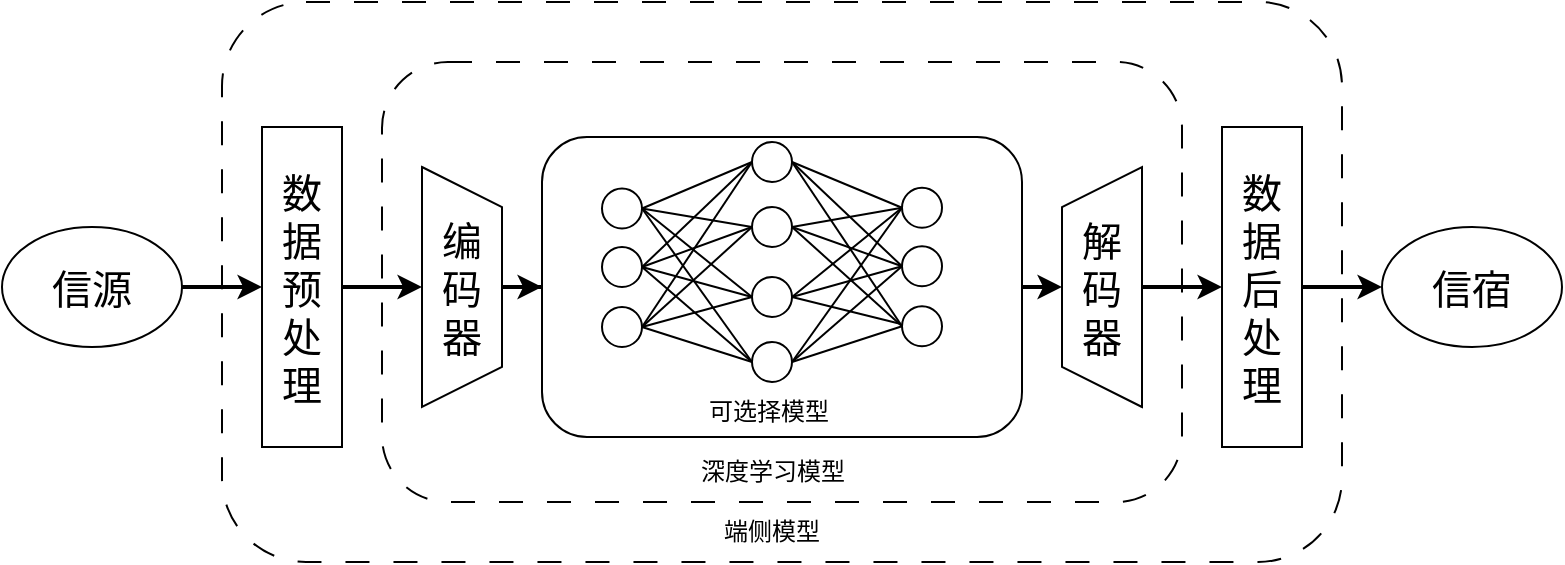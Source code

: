 <mxfile version="28.0.4">
  <diagram name="第 1 页" id="zTM7Fz_Ky5KCW-VfFxfZ">
    <mxGraphModel dx="1181" dy="648" grid="1" gridSize="10" guides="1" tooltips="1" connect="1" arrows="1" fold="1" page="1" pageScale="1" pageWidth="827" pageHeight="1169" math="0" shadow="0">
      <root>
        <mxCell id="0" />
        <mxCell id="1" parent="0" />
        <mxCell id="ga3Nk_4LsBXcovF3Ledx-15" value="" style="rounded=1;whiteSpace=wrap;html=1;dashed=1;dashPattern=12 12;" vertex="1" parent="1">
          <mxGeometry x="140" y="160" width="560" height="280" as="geometry" />
        </mxCell>
        <mxCell id="ga3Nk_4LsBXcovF3Ledx-2" value="" style="rounded=1;whiteSpace=wrap;html=1;dashed=1;dashPattern=12 12;" vertex="1" parent="1">
          <mxGeometry x="220" y="190" width="400" height="220" as="geometry" />
        </mxCell>
        <mxCell id="ga3Nk_4LsBXcovF3Ledx-1" value="" style="rounded=1;whiteSpace=wrap;html=1;" vertex="1" parent="1">
          <mxGeometry x="300" y="227.5" width="240" height="150" as="geometry" />
        </mxCell>
        <mxCell id="ga3Nk_4LsBXcovF3Ledx-8" style="edgeStyle=orthogonalEdgeStyle;rounded=0;orthogonalLoop=1;jettySize=auto;html=1;entryX=0;entryY=0.5;entryDx=0;entryDy=0;strokeWidth=2;" edge="1" parent="1" source="ga3Nk_4LsBXcovF3Ledx-5" target="ga3Nk_4LsBXcovF3Ledx-6">
          <mxGeometry relative="1" as="geometry" />
        </mxCell>
        <mxCell id="ga3Nk_4LsBXcovF3Ledx-5" value="&lt;font style=&quot;font-size: 20px;&quot;&gt;信源&lt;/font&gt;" style="ellipse;whiteSpace=wrap;html=1;aspect=fixed;flipV=1;flipH=1;" vertex="1" parent="1">
          <mxGeometry x="30" y="272.5" width="90" height="60" as="geometry" />
        </mxCell>
        <mxCell id="ga3Nk_4LsBXcovF3Ledx-11" style="edgeStyle=orthogonalEdgeStyle;rounded=0;orthogonalLoop=1;jettySize=auto;html=1;entryX=0.5;entryY=1;entryDx=0;entryDy=0;strokeWidth=2;" edge="1" parent="1" source="ga3Nk_4LsBXcovF3Ledx-6" target="ga3Nk_4LsBXcovF3Ledx-13">
          <mxGeometry relative="1" as="geometry">
            <mxPoint x="240" y="302.5" as="targetPoint" />
          </mxGeometry>
        </mxCell>
        <mxCell id="ga3Nk_4LsBXcovF3Ledx-6" value="&lt;font style=&quot;font-size: 20px;&quot; face=&quot;Helvetica&quot;&gt;数据预处理&lt;/font&gt;" style="rounded=0;whiteSpace=wrap;html=1;flipH=1;flipV=0;direction=east;container=0;" vertex="1" parent="1">
          <mxGeometry x="160" y="222.5" width="40" height="160" as="geometry" />
        </mxCell>
        <mxCell id="ga3Nk_4LsBXcovF3Ledx-44" style="edgeStyle=orthogonalEdgeStyle;rounded=0;orthogonalLoop=1;jettySize=auto;html=1;entryX=0;entryY=0.5;entryDx=0;entryDy=0;strokeWidth=2;" edge="1" parent="1" source="ga3Nk_4LsBXcovF3Ledx-13" target="ga3Nk_4LsBXcovF3Ledx-1">
          <mxGeometry relative="1" as="geometry" />
        </mxCell>
        <mxCell id="ga3Nk_4LsBXcovF3Ledx-13" value="&lt;font style=&quot;font-size: 20px;&quot;&gt;编码器&lt;/font&gt;" style="shape=trapezoid;perimeter=trapezoidPerimeter;whiteSpace=wrap;html=1;fixedSize=1;direction=south;" vertex="1" parent="1">
          <mxGeometry x="240" y="242.5" width="40" height="120" as="geometry" />
        </mxCell>
        <mxCell id="ga3Nk_4LsBXcovF3Ledx-35" style="edgeStyle=orthogonalEdgeStyle;rounded=0;orthogonalLoop=1;jettySize=auto;html=1;entryX=0;entryY=0.5;entryDx=0;entryDy=0;strokeWidth=2;" edge="1" parent="1" source="ga3Nk_4LsBXcovF3Ledx-14" target="ga3Nk_4LsBXcovF3Ledx-33">
          <mxGeometry relative="1" as="geometry" />
        </mxCell>
        <mxCell id="ga3Nk_4LsBXcovF3Ledx-14" value="&lt;font style=&quot;font-size: 20px;&quot;&gt;解码器&lt;/font&gt;" style="shape=trapezoid;perimeter=trapezoidPerimeter;whiteSpace=wrap;html=1;fixedSize=1;direction=north;" vertex="1" parent="1">
          <mxGeometry x="560" y="242.5" width="40" height="120" as="geometry" />
        </mxCell>
        <mxCell id="ga3Nk_4LsBXcovF3Ledx-18" value="" style="ellipse;whiteSpace=wrap;html=1;aspect=fixed;" vertex="1" parent="1">
          <mxGeometry x="405" y="230" width="20" height="20" as="geometry" />
        </mxCell>
        <mxCell id="ga3Nk_4LsBXcovF3Ledx-19" value="" style="ellipse;whiteSpace=wrap;html=1;aspect=fixed;" vertex="1" parent="1">
          <mxGeometry x="405" y="262.5" width="20" height="20" as="geometry" />
        </mxCell>
        <mxCell id="ga3Nk_4LsBXcovF3Ledx-20" value="" style="ellipse;whiteSpace=wrap;html=1;aspect=fixed;" vertex="1" parent="1">
          <mxGeometry x="405" y="297.5" width="20" height="20" as="geometry" />
        </mxCell>
        <mxCell id="ga3Nk_4LsBXcovF3Ledx-21" value="" style="ellipse;whiteSpace=wrap;html=1;aspect=fixed;" vertex="1" parent="1">
          <mxGeometry x="405" y="330" width="20" height="20" as="geometry" />
        </mxCell>
        <mxCell id="ga3Nk_4LsBXcovF3Ledx-32" value="&lt;font style=&quot;font-size: 20px;&quot;&gt;信宿&lt;/font&gt;" style="ellipse;whiteSpace=wrap;html=1;aspect=fixed;flipV=1;flipH=1;" vertex="1" parent="1">
          <mxGeometry x="720" y="272.5" width="90" height="60" as="geometry" />
        </mxCell>
        <mxCell id="ga3Nk_4LsBXcovF3Ledx-36" style="edgeStyle=orthogonalEdgeStyle;rounded=0;orthogonalLoop=1;jettySize=auto;html=1;entryX=0;entryY=0.5;entryDx=0;entryDy=0;strokeWidth=2;" edge="1" parent="1" source="ga3Nk_4LsBXcovF3Ledx-33" target="ga3Nk_4LsBXcovF3Ledx-32">
          <mxGeometry relative="1" as="geometry" />
        </mxCell>
        <mxCell id="ga3Nk_4LsBXcovF3Ledx-33" value="&lt;font style=&quot;font-size: 20px;&quot; face=&quot;Helvetica&quot;&gt;数据后处理&lt;/font&gt;" style="rounded=0;whiteSpace=wrap;html=1;flipH=1;flipV=0;direction=east;container=0;" vertex="1" parent="1">
          <mxGeometry x="640" y="222.5" width="40" height="160" as="geometry" />
        </mxCell>
        <mxCell id="ga3Nk_4LsBXcovF3Ledx-38" value="" style="ellipse;whiteSpace=wrap;html=1;aspect=fixed;" vertex="1" parent="1">
          <mxGeometry x="330" y="253.25" width="20" height="20" as="geometry" />
        </mxCell>
        <mxCell id="ga3Nk_4LsBXcovF3Ledx-39" value="" style="ellipse;whiteSpace=wrap;html=1;aspect=fixed;" vertex="1" parent="1">
          <mxGeometry x="330" y="282.5" width="20" height="20" as="geometry" />
        </mxCell>
        <mxCell id="ga3Nk_4LsBXcovF3Ledx-40" value="" style="ellipse;whiteSpace=wrap;html=1;aspect=fixed;" vertex="1" parent="1">
          <mxGeometry x="330" y="312.5" width="20" height="20" as="geometry" />
        </mxCell>
        <mxCell id="ga3Nk_4LsBXcovF3Ledx-47" value="" style="endArrow=none;html=1;rounded=0;exitX=1;exitY=0.5;exitDx=0;exitDy=0;entryX=0;entryY=0.5;entryDx=0;entryDy=0;" edge="1" parent="1" source="ga3Nk_4LsBXcovF3Ledx-38" target="ga3Nk_4LsBXcovF3Ledx-18">
          <mxGeometry width="50" height="50" relative="1" as="geometry">
            <mxPoint x="355" y="282.25" as="sourcePoint" />
            <mxPoint x="405" y="232.25" as="targetPoint" />
          </mxGeometry>
        </mxCell>
        <mxCell id="ga3Nk_4LsBXcovF3Ledx-48" value="" style="endArrow=none;html=1;rounded=0;exitX=1;exitY=0.5;exitDx=0;exitDy=0;entryX=0;entryY=0.5;entryDx=0;entryDy=0;" edge="1" parent="1" source="ga3Nk_4LsBXcovF3Ledx-38" target="ga3Nk_4LsBXcovF3Ledx-19">
          <mxGeometry width="50" height="50" relative="1" as="geometry">
            <mxPoint x="360" y="289" as="sourcePoint" />
            <mxPoint x="385" y="280" as="targetPoint" />
          </mxGeometry>
        </mxCell>
        <mxCell id="ga3Nk_4LsBXcovF3Ledx-49" value="" style="endArrow=none;html=1;rounded=0;exitX=1;exitY=0.5;exitDx=0;exitDy=0;entryX=0;entryY=0.5;entryDx=0;entryDy=0;" edge="1" parent="1" source="ga3Nk_4LsBXcovF3Ledx-38" target="ga3Nk_4LsBXcovF3Ledx-20">
          <mxGeometry width="50" height="50" relative="1" as="geometry">
            <mxPoint x="360" y="290" as="sourcePoint" />
            <mxPoint x="385" y="298" as="targetPoint" />
          </mxGeometry>
        </mxCell>
        <mxCell id="ga3Nk_4LsBXcovF3Ledx-50" value="" style="endArrow=none;html=1;rounded=0;exitX=1;exitY=0.5;exitDx=0;exitDy=0;entryX=0;entryY=0.5;entryDx=0;entryDy=0;" edge="1" parent="1" source="ga3Nk_4LsBXcovF3Ledx-38" target="ga3Nk_4LsBXcovF3Ledx-21">
          <mxGeometry width="50" height="50" relative="1" as="geometry">
            <mxPoint x="350" y="290" as="sourcePoint" />
            <mxPoint x="375" y="298" as="targetPoint" />
          </mxGeometry>
        </mxCell>
        <mxCell id="ga3Nk_4LsBXcovF3Ledx-51" value="" style="endArrow=none;html=1;rounded=0;exitX=1;exitY=0.5;exitDx=0;exitDy=0;entryX=0;entryY=0.5;entryDx=0;entryDy=0;" edge="1" parent="1" source="ga3Nk_4LsBXcovF3Ledx-39" target="ga3Nk_4LsBXcovF3Ledx-18">
          <mxGeometry width="50" height="50" relative="1" as="geometry">
            <mxPoint x="350" y="290" as="sourcePoint" />
            <mxPoint x="375" y="298" as="targetPoint" />
          </mxGeometry>
        </mxCell>
        <mxCell id="ga3Nk_4LsBXcovF3Ledx-52" value="" style="endArrow=none;html=1;rounded=0;exitX=1;exitY=0.5;exitDx=0;exitDy=0;entryX=0;entryY=0.5;entryDx=0;entryDy=0;" edge="1" parent="1" source="ga3Nk_4LsBXcovF3Ledx-39" target="ga3Nk_4LsBXcovF3Ledx-20">
          <mxGeometry width="50" height="50" relative="1" as="geometry">
            <mxPoint x="370" y="290" as="sourcePoint" />
            <mxPoint x="395" y="298" as="targetPoint" />
          </mxGeometry>
        </mxCell>
        <mxCell id="ga3Nk_4LsBXcovF3Ledx-53" value="" style="endArrow=none;html=1;rounded=0;exitX=1;exitY=0.5;exitDx=0;exitDy=0;entryX=0;entryY=0.5;entryDx=0;entryDy=0;" edge="1" parent="1" source="ga3Nk_4LsBXcovF3Ledx-39" target="ga3Nk_4LsBXcovF3Ledx-19">
          <mxGeometry width="50" height="50" relative="1" as="geometry">
            <mxPoint x="350" y="300" as="sourcePoint" />
            <mxPoint x="375" y="308" as="targetPoint" />
          </mxGeometry>
        </mxCell>
        <mxCell id="ga3Nk_4LsBXcovF3Ledx-54" value="" style="endArrow=none;html=1;rounded=0;exitX=1;exitY=0.5;exitDx=0;exitDy=0;entryX=0;entryY=0.5;entryDx=0;entryDy=0;" edge="1" parent="1" source="ga3Nk_4LsBXcovF3Ledx-39" target="ga3Nk_4LsBXcovF3Ledx-21">
          <mxGeometry width="50" height="50" relative="1" as="geometry">
            <mxPoint x="370" y="300" as="sourcePoint" />
            <mxPoint x="395" y="308" as="targetPoint" />
          </mxGeometry>
        </mxCell>
        <mxCell id="ga3Nk_4LsBXcovF3Ledx-55" value="" style="endArrow=none;html=1;rounded=0;exitX=1;exitY=0.5;exitDx=0;exitDy=0;entryX=0;entryY=0.5;entryDx=0;entryDy=0;" edge="1" parent="1" source="ga3Nk_4LsBXcovF3Ledx-40" target="ga3Nk_4LsBXcovF3Ledx-18">
          <mxGeometry width="50" height="50" relative="1" as="geometry">
            <mxPoint x="360" y="310" as="sourcePoint" />
            <mxPoint x="385" y="318" as="targetPoint" />
          </mxGeometry>
        </mxCell>
        <mxCell id="ga3Nk_4LsBXcovF3Ledx-56" value="" style="endArrow=none;html=1;rounded=0;exitX=1;exitY=0.5;exitDx=0;exitDy=0;entryX=0;entryY=0.5;entryDx=0;entryDy=0;" edge="1" parent="1" source="ga3Nk_4LsBXcovF3Ledx-40" target="ga3Nk_4LsBXcovF3Ledx-20">
          <mxGeometry width="50" height="50" relative="1" as="geometry">
            <mxPoint x="370" y="300" as="sourcePoint" />
            <mxPoint x="395" y="308" as="targetPoint" />
          </mxGeometry>
        </mxCell>
        <mxCell id="ga3Nk_4LsBXcovF3Ledx-57" value="" style="endArrow=none;html=1;rounded=0;exitX=1;exitY=0.5;exitDx=0;exitDy=0;entryX=0;entryY=0.5;entryDx=0;entryDy=0;" edge="1" parent="1" source="ga3Nk_4LsBXcovF3Ledx-40" target="ga3Nk_4LsBXcovF3Ledx-19">
          <mxGeometry width="50" height="50" relative="1" as="geometry">
            <mxPoint x="390" y="310" as="sourcePoint" />
            <mxPoint x="415" y="318" as="targetPoint" />
          </mxGeometry>
        </mxCell>
        <mxCell id="ga3Nk_4LsBXcovF3Ledx-58" value="" style="endArrow=none;html=1;rounded=0;exitX=1;exitY=0.5;exitDx=0;exitDy=0;entryX=0;entryY=0.5;entryDx=0;entryDy=0;" edge="1" parent="1" source="ga3Nk_4LsBXcovF3Ledx-40" target="ga3Nk_4LsBXcovF3Ledx-21">
          <mxGeometry width="50" height="50" relative="1" as="geometry">
            <mxPoint x="370" y="310" as="sourcePoint" />
            <mxPoint x="395" y="318" as="targetPoint" />
          </mxGeometry>
        </mxCell>
        <mxCell id="ga3Nk_4LsBXcovF3Ledx-59" value="" style="ellipse;whiteSpace=wrap;html=1;aspect=fixed;" vertex="1" parent="1">
          <mxGeometry x="480" y="252.87" width="20" height="20" as="geometry" />
        </mxCell>
        <mxCell id="ga3Nk_4LsBXcovF3Ledx-60" value="" style="ellipse;whiteSpace=wrap;html=1;aspect=fixed;" vertex="1" parent="1">
          <mxGeometry x="480" y="282.12" width="20" height="20" as="geometry" />
        </mxCell>
        <mxCell id="ga3Nk_4LsBXcovF3Ledx-61" value="" style="ellipse;whiteSpace=wrap;html=1;aspect=fixed;" vertex="1" parent="1">
          <mxGeometry x="480" y="312.12" width="20" height="20" as="geometry" />
        </mxCell>
        <mxCell id="ga3Nk_4LsBXcovF3Ledx-62" value="" style="endArrow=none;html=1;rounded=0;exitX=1;exitY=0.5;exitDx=0;exitDy=0;entryX=0;entryY=0.5;entryDx=0;entryDy=0;" edge="1" parent="1" source="ga3Nk_4LsBXcovF3Ledx-18" target="ga3Nk_4LsBXcovF3Ledx-60">
          <mxGeometry width="50" height="50" relative="1" as="geometry">
            <mxPoint x="420" y="284" as="sourcePoint" />
            <mxPoint x="475" y="260" as="targetPoint" />
          </mxGeometry>
        </mxCell>
        <mxCell id="ga3Nk_4LsBXcovF3Ledx-63" value="" style="endArrow=none;html=1;rounded=0;exitX=1;exitY=0.5;exitDx=0;exitDy=0;entryX=0;entryY=0.5;entryDx=0;entryDy=0;" edge="1" parent="1" source="ga3Nk_4LsBXcovF3Ledx-18" target="ga3Nk_4LsBXcovF3Ledx-59">
          <mxGeometry width="50" height="50" relative="1" as="geometry">
            <mxPoint x="460" y="280" as="sourcePoint" />
            <mxPoint x="515" y="333" as="targetPoint" />
          </mxGeometry>
        </mxCell>
        <mxCell id="ga3Nk_4LsBXcovF3Ledx-64" value="" style="endArrow=none;html=1;rounded=0;exitX=1;exitY=0.5;exitDx=0;exitDy=0;entryX=0;entryY=0.5;entryDx=0;entryDy=0;" edge="1" parent="1" source="ga3Nk_4LsBXcovF3Ledx-18" target="ga3Nk_4LsBXcovF3Ledx-61">
          <mxGeometry width="50" height="50" relative="1" as="geometry">
            <mxPoint x="460" y="260" as="sourcePoint" />
            <mxPoint x="515" y="283" as="targetPoint" />
          </mxGeometry>
        </mxCell>
        <mxCell id="ga3Nk_4LsBXcovF3Ledx-65" value="" style="endArrow=none;html=1;rounded=0;exitX=1;exitY=0.5;exitDx=0;exitDy=0;entryX=0;entryY=0.5;entryDx=0;entryDy=0;" edge="1" parent="1" source="ga3Nk_4LsBXcovF3Ledx-19" target="ga3Nk_4LsBXcovF3Ledx-59">
          <mxGeometry width="50" height="50" relative="1" as="geometry">
            <mxPoint x="450" y="300" as="sourcePoint" />
            <mxPoint x="505" y="383" as="targetPoint" />
          </mxGeometry>
        </mxCell>
        <mxCell id="ga3Nk_4LsBXcovF3Ledx-66" value="" style="endArrow=none;html=1;rounded=0;exitX=1;exitY=0.5;exitDx=0;exitDy=0;entryX=0;entryY=0.5;entryDx=0;entryDy=0;" edge="1" parent="1" source="ga3Nk_4LsBXcovF3Ledx-19" target="ga3Nk_4LsBXcovF3Ledx-60">
          <mxGeometry width="50" height="50" relative="1" as="geometry">
            <mxPoint x="450" y="280" as="sourcePoint" />
            <mxPoint x="505" y="270" as="targetPoint" />
          </mxGeometry>
        </mxCell>
        <mxCell id="ga3Nk_4LsBXcovF3Ledx-67" value="" style="endArrow=none;html=1;rounded=0;exitX=1;exitY=0.5;exitDx=0;exitDy=0;entryX=0;entryY=0.5;entryDx=0;entryDy=0;" edge="1" parent="1" source="ga3Nk_4LsBXcovF3Ledx-19" target="ga3Nk_4LsBXcovF3Ledx-61">
          <mxGeometry width="50" height="50" relative="1" as="geometry">
            <mxPoint x="490" y="320" as="sourcePoint" />
            <mxPoint x="545" y="310" as="targetPoint" />
          </mxGeometry>
        </mxCell>
        <mxCell id="ga3Nk_4LsBXcovF3Ledx-68" value="" style="endArrow=none;html=1;rounded=0;exitX=1;exitY=0.5;exitDx=0;exitDy=0;entryX=0;entryY=0.5;entryDx=0;entryDy=0;" edge="1" parent="1" source="ga3Nk_4LsBXcovF3Ledx-20" target="ga3Nk_4LsBXcovF3Ledx-59">
          <mxGeometry width="50" height="50" relative="1" as="geometry">
            <mxPoint x="510" y="340" as="sourcePoint" />
            <mxPoint x="565" y="330" as="targetPoint" />
          </mxGeometry>
        </mxCell>
        <mxCell id="ga3Nk_4LsBXcovF3Ledx-69" value="" style="endArrow=none;html=1;rounded=0;exitX=1;exitY=0.5;exitDx=0;exitDy=0;entryX=0;entryY=0.5;entryDx=0;entryDy=0;" edge="1" parent="1" source="ga3Nk_4LsBXcovF3Ledx-20" target="ga3Nk_4LsBXcovF3Ledx-60">
          <mxGeometry width="50" height="50" relative="1" as="geometry">
            <mxPoint x="450" y="346" as="sourcePoint" />
            <mxPoint x="505" y="300" as="targetPoint" />
          </mxGeometry>
        </mxCell>
        <mxCell id="ga3Nk_4LsBXcovF3Ledx-70" value="" style="endArrow=none;html=1;rounded=0;exitX=1;exitY=0.5;exitDx=0;exitDy=0;entryX=0;entryY=0.5;entryDx=0;entryDy=0;" edge="1" parent="1" source="ga3Nk_4LsBXcovF3Ledx-21" target="ga3Nk_4LsBXcovF3Ledx-61">
          <mxGeometry width="50" height="50" relative="1" as="geometry">
            <mxPoint x="480" y="366" as="sourcePoint" />
            <mxPoint x="535" y="320" as="targetPoint" />
          </mxGeometry>
        </mxCell>
        <mxCell id="ga3Nk_4LsBXcovF3Ledx-71" value="" style="endArrow=none;html=1;rounded=0;entryX=0;entryY=0.5;entryDx=0;entryDy=0;exitX=1;exitY=0.5;exitDx=0;exitDy=0;" edge="1" parent="1" source="ga3Nk_4LsBXcovF3Ledx-21" target="ga3Nk_4LsBXcovF3Ledx-60">
          <mxGeometry width="50" height="50" relative="1" as="geometry">
            <mxPoint x="430" y="350" as="sourcePoint" />
            <mxPoint x="515" y="330" as="targetPoint" />
          </mxGeometry>
        </mxCell>
        <mxCell id="ga3Nk_4LsBXcovF3Ledx-72" value="" style="endArrow=none;html=1;rounded=0;exitX=1;exitY=0.5;exitDx=0;exitDy=0;entryX=0;entryY=0.5;entryDx=0;entryDy=0;" edge="1" parent="1" source="ga3Nk_4LsBXcovF3Ledx-21" target="ga3Nk_4LsBXcovF3Ledx-59">
          <mxGeometry width="50" height="50" relative="1" as="geometry">
            <mxPoint x="440" y="368" as="sourcePoint" />
            <mxPoint x="480" y="280" as="targetPoint" />
          </mxGeometry>
        </mxCell>
        <mxCell id="ga3Nk_4LsBXcovF3Ledx-73" value="" style="endArrow=none;html=1;rounded=0;exitX=1;exitY=0.5;exitDx=0;exitDy=0;entryX=-0.024;entryY=0.445;entryDx=0;entryDy=0;entryPerimeter=0;" edge="1" parent="1" source="ga3Nk_4LsBXcovF3Ledx-20" target="ga3Nk_4LsBXcovF3Ledx-61">
          <mxGeometry width="50" height="50" relative="1" as="geometry">
            <mxPoint x="430" y="325" as="sourcePoint" />
            <mxPoint x="485" y="310" as="targetPoint" />
          </mxGeometry>
        </mxCell>
        <mxCell id="ga3Nk_4LsBXcovF3Ledx-74" value="深度学习模型" style="text;html=1;align=center;verticalAlign=middle;whiteSpace=wrap;rounded=0;" vertex="1" parent="1">
          <mxGeometry x="377.5" y="380" width="75" height="30" as="geometry" />
        </mxCell>
        <mxCell id="ga3Nk_4LsBXcovF3Ledx-75" value="端侧模型" style="text;html=1;align=center;verticalAlign=middle;whiteSpace=wrap;rounded=0;" vertex="1" parent="1">
          <mxGeometry x="385" y="410" width="60" height="30" as="geometry" />
        </mxCell>
        <mxCell id="ga3Nk_4LsBXcovF3Ledx-76" value="可选择模型" style="text;html=1;align=center;verticalAlign=middle;whiteSpace=wrap;rounded=0;" vertex="1" parent="1">
          <mxGeometry x="376" y="350" width="75" height="30" as="geometry" />
        </mxCell>
        <mxCell id="ga3Nk_4LsBXcovF3Ledx-77" value="" style="endArrow=classic;html=1;rounded=0;entryX=0.5;entryY=0;entryDx=0;entryDy=0;exitX=1;exitY=0.5;exitDx=0;exitDy=0;strokeWidth=2;" edge="1" parent="1" source="ga3Nk_4LsBXcovF3Ledx-1" target="ga3Nk_4LsBXcovF3Ledx-14">
          <mxGeometry width="50" height="50" relative="1" as="geometry">
            <mxPoint x="540" y="310" as="sourcePoint" />
            <mxPoint x="590" y="260" as="targetPoint" />
          </mxGeometry>
        </mxCell>
      </root>
    </mxGraphModel>
  </diagram>
</mxfile>
